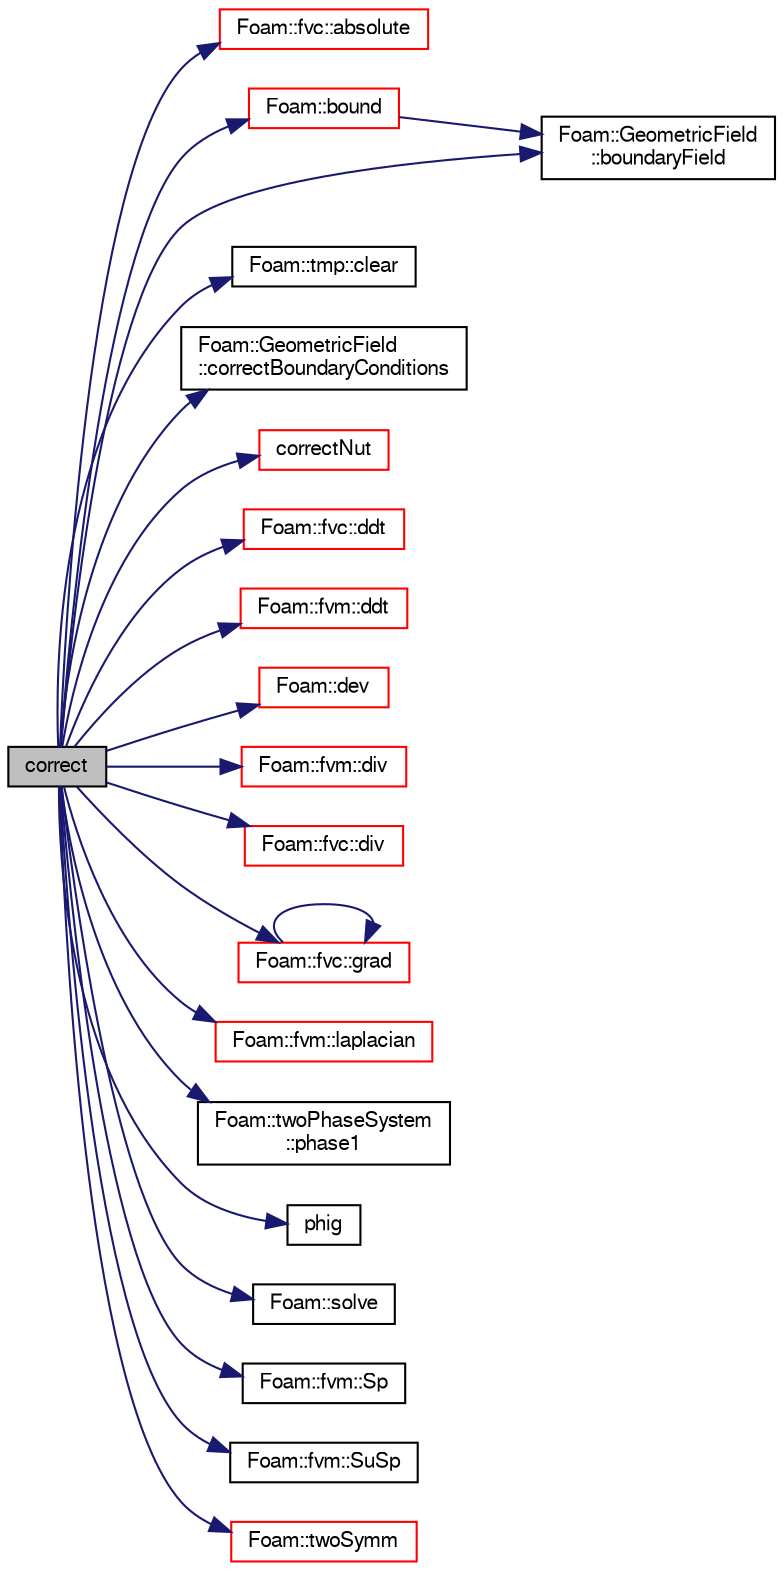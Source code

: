digraph "correct"
{
  bgcolor="transparent";
  edge [fontname="FreeSans",fontsize="10",labelfontname="FreeSans",labelfontsize="10"];
  node [fontname="FreeSans",fontsize="10",shape=record];
  rankdir="LR";
  Node831 [label="correct",height=0.2,width=0.4,color="black", fillcolor="grey75", style="filled", fontcolor="black"];
  Node831 -> Node832 [color="midnightblue",fontsize="10",style="solid",fontname="FreeSans"];
  Node832 [label="Foam::fvc::absolute",height=0.2,width=0.4,color="red",URL="$a21134.html#ad0e401d18e49e4db619881bf6671d8bf",tooltip="Return the given relative flux in absolute form. "];
  Node831 -> Node836 [color="midnightblue",fontsize="10",style="solid",fontname="FreeSans"];
  Node836 [label="Foam::bound",height=0.2,width=0.4,color="red",URL="$a21124.html#a334b2a2d0ce7997d360f7a018174a077",tooltip="Bound the given scalar field if it has gone unbounded. "];
  Node836 -> Node838 [color="midnightblue",fontsize="10",style="solid",fontname="FreeSans"];
  Node838 [label="Foam::GeometricField\l::boundaryField",height=0.2,width=0.4,color="black",URL="$a22434.html#a3c6c1a789b48ea0c5e8bff64f9c14f2d",tooltip="Return reference to GeometricBoundaryField. "];
  Node831 -> Node838 [color="midnightblue",fontsize="10",style="solid",fontname="FreeSans"];
  Node831 -> Node1148 [color="midnightblue",fontsize="10",style="solid",fontname="FreeSans"];
  Node1148 [label="Foam::tmp::clear",height=0.2,width=0.4,color="black",URL="$a25962.html#adf1d9633e64d0de6a36e0af17ccd8163",tooltip="If object pointer points to valid object: "];
  Node831 -> Node839 [color="midnightblue",fontsize="10",style="solid",fontname="FreeSans"];
  Node839 [label="Foam::GeometricField\l::correctBoundaryConditions",height=0.2,width=0.4,color="black",URL="$a22434.html#acaf6878ef900e593c4b20812f1b567d6",tooltip="Correct boundary field. "];
  Node831 -> Node1149 [color="midnightblue",fontsize="10",style="solid",fontname="FreeSans"];
  Node1149 [label="correctNut",height=0.2,width=0.4,color="red",URL="$a31190.html#aaffe89433f18f1ee4137486e19219448"];
  Node831 -> Node1006 [color="midnightblue",fontsize="10",style="solid",fontname="FreeSans"];
  Node1006 [label="Foam::fvc::ddt",height=0.2,width=0.4,color="red",URL="$a21134.html#a5dc871206ab86042756c8ccfdc5797ad"];
  Node831 -> Node1159 [color="midnightblue",fontsize="10",style="solid",fontname="FreeSans"];
  Node1159 [label="Foam::fvm::ddt",height=0.2,width=0.4,color="red",URL="$a21135.html#a2d88eca98ab69b84af7ddb96e35f5a44"];
  Node831 -> Node1160 [color="midnightblue",fontsize="10",style="solid",fontname="FreeSans"];
  Node1160 [label="Foam::dev",height=0.2,width=0.4,color="red",URL="$a21124.html#a042ede1d98e91923a7cc5e14e9f86854"];
  Node831 -> Node1161 [color="midnightblue",fontsize="10",style="solid",fontname="FreeSans"];
  Node1161 [label="Foam::fvm::div",height=0.2,width=0.4,color="red",URL="$a21135.html#a058dd4757c11ae656c8d576632b33d25"];
  Node831 -> Node1019 [color="midnightblue",fontsize="10",style="solid",fontname="FreeSans"];
  Node1019 [label="Foam::fvc::div",height=0.2,width=0.4,color="red",URL="$a21134.html#a585533948ad80abfe589d920c641f251"];
  Node831 -> Node1170 [color="midnightblue",fontsize="10",style="solid",fontname="FreeSans"];
  Node1170 [label="Foam::fvc::grad",height=0.2,width=0.4,color="red",URL="$a21134.html#a7c00ec90ecc15ed3005255e42c52827a"];
  Node1170 -> Node1170 [color="midnightblue",fontsize="10",style="solid",fontname="FreeSans"];
  Node831 -> Node1172 [color="midnightblue",fontsize="10",style="solid",fontname="FreeSans"];
  Node1172 [label="Foam::fvm::laplacian",height=0.2,width=0.4,color="red",URL="$a21135.html#a05679b154654e47e9f1e2fbd2bc0bae0"];
  Node831 -> Node1173 [color="midnightblue",fontsize="10",style="solid",fontname="FreeSans"];
  Node1173 [label="Foam::twoPhaseSystem\l::phase1",height=0.2,width=0.4,color="black",URL="$a32386.html#aeb4e04c889563b7c9e388cee105e9b42",tooltip="Return phase model 1. "];
  Node831 -> Node1174 [color="midnightblue",fontsize="10",style="solid",fontname="FreeSans"];
  Node1174 [label="phig",height=0.2,width=0.4,color="black",URL="$a38030.html#ab48f5bc6b975de805db0b3f1abbed5c6"];
  Node831 -> Node1175 [color="midnightblue",fontsize="10",style="solid",fontname="FreeSans"];
  Node1175 [label="Foam::solve",height=0.2,width=0.4,color="black",URL="$a21124.html#a745114a2fef57ff2df3946017d4dec34",tooltip="Solve returning the solution statistics given convergence tolerance. "];
  Node831 -> Node1176 [color="midnightblue",fontsize="10",style="solid",fontname="FreeSans"];
  Node1176 [label="Foam::fvm::Sp",height=0.2,width=0.4,color="black",URL="$a21135.html#a67e0938495ebeac7ad57361957720554"];
  Node831 -> Node1177 [color="midnightblue",fontsize="10",style="solid",fontname="FreeSans"];
  Node1177 [label="Foam::fvm::SuSp",height=0.2,width=0.4,color="black",URL="$a21135.html#afbc5644dc62f3adaff3848482484e0a6"];
  Node831 -> Node1178 [color="midnightblue",fontsize="10",style="solid",fontname="FreeSans"];
  Node1178 [label="Foam::twoSymm",height=0.2,width=0.4,color="red",URL="$a21124.html#a446550beb700669a32e76d9b87d5e043"];
}
